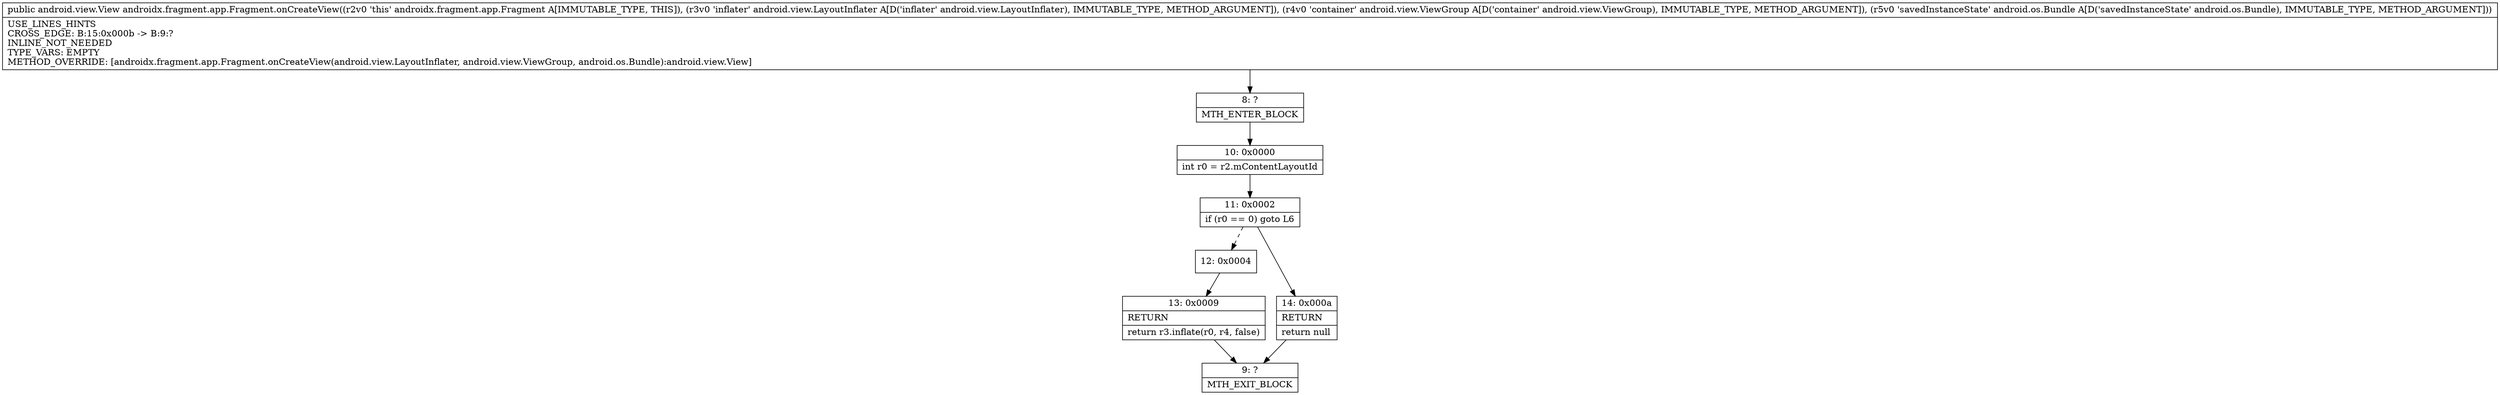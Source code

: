 digraph "CFG forandroidx.fragment.app.Fragment.onCreateView(Landroid\/view\/LayoutInflater;Landroid\/view\/ViewGroup;Landroid\/os\/Bundle;)Landroid\/view\/View;" {
Node_8 [shape=record,label="{8\:\ ?|MTH_ENTER_BLOCK\l}"];
Node_10 [shape=record,label="{10\:\ 0x0000|int r0 = r2.mContentLayoutId\l}"];
Node_11 [shape=record,label="{11\:\ 0x0002|if (r0 == 0) goto L6\l}"];
Node_12 [shape=record,label="{12\:\ 0x0004}"];
Node_13 [shape=record,label="{13\:\ 0x0009|RETURN\l|return r3.inflate(r0, r4, false)\l}"];
Node_9 [shape=record,label="{9\:\ ?|MTH_EXIT_BLOCK\l}"];
Node_14 [shape=record,label="{14\:\ 0x000a|RETURN\l|return null\l}"];
MethodNode[shape=record,label="{public android.view.View androidx.fragment.app.Fragment.onCreateView((r2v0 'this' androidx.fragment.app.Fragment A[IMMUTABLE_TYPE, THIS]), (r3v0 'inflater' android.view.LayoutInflater A[D('inflater' android.view.LayoutInflater), IMMUTABLE_TYPE, METHOD_ARGUMENT]), (r4v0 'container' android.view.ViewGroup A[D('container' android.view.ViewGroup), IMMUTABLE_TYPE, METHOD_ARGUMENT]), (r5v0 'savedInstanceState' android.os.Bundle A[D('savedInstanceState' android.os.Bundle), IMMUTABLE_TYPE, METHOD_ARGUMENT]))  | USE_LINES_HINTS\lCROSS_EDGE: B:15:0x000b \-\> B:9:?\lINLINE_NOT_NEEDED\lTYPE_VARS: EMPTY\lMETHOD_OVERRIDE: [androidx.fragment.app.Fragment.onCreateView(android.view.LayoutInflater, android.view.ViewGroup, android.os.Bundle):android.view.View]\l}"];
MethodNode -> Node_8;Node_8 -> Node_10;
Node_10 -> Node_11;
Node_11 -> Node_12[style=dashed];
Node_11 -> Node_14;
Node_12 -> Node_13;
Node_13 -> Node_9;
Node_14 -> Node_9;
}


